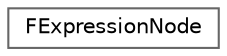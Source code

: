 digraph "Graphical Class Hierarchy"
{
 // INTERACTIVE_SVG=YES
 // LATEX_PDF_SIZE
  bgcolor="transparent";
  edge [fontname=Helvetica,fontsize=10,labelfontname=Helvetica,labelfontsize=10];
  node [fontname=Helvetica,fontsize=10,shape=box,height=0.2,width=0.4];
  rankdir="LR";
  Node0 [id="Node000000",label="FExpressionNode",height=0.2,width=0.4,color="grey40", fillcolor="white", style="filled",URL="$db/d04/classFExpressionNode.html",tooltip="A node in an expression."];
}
